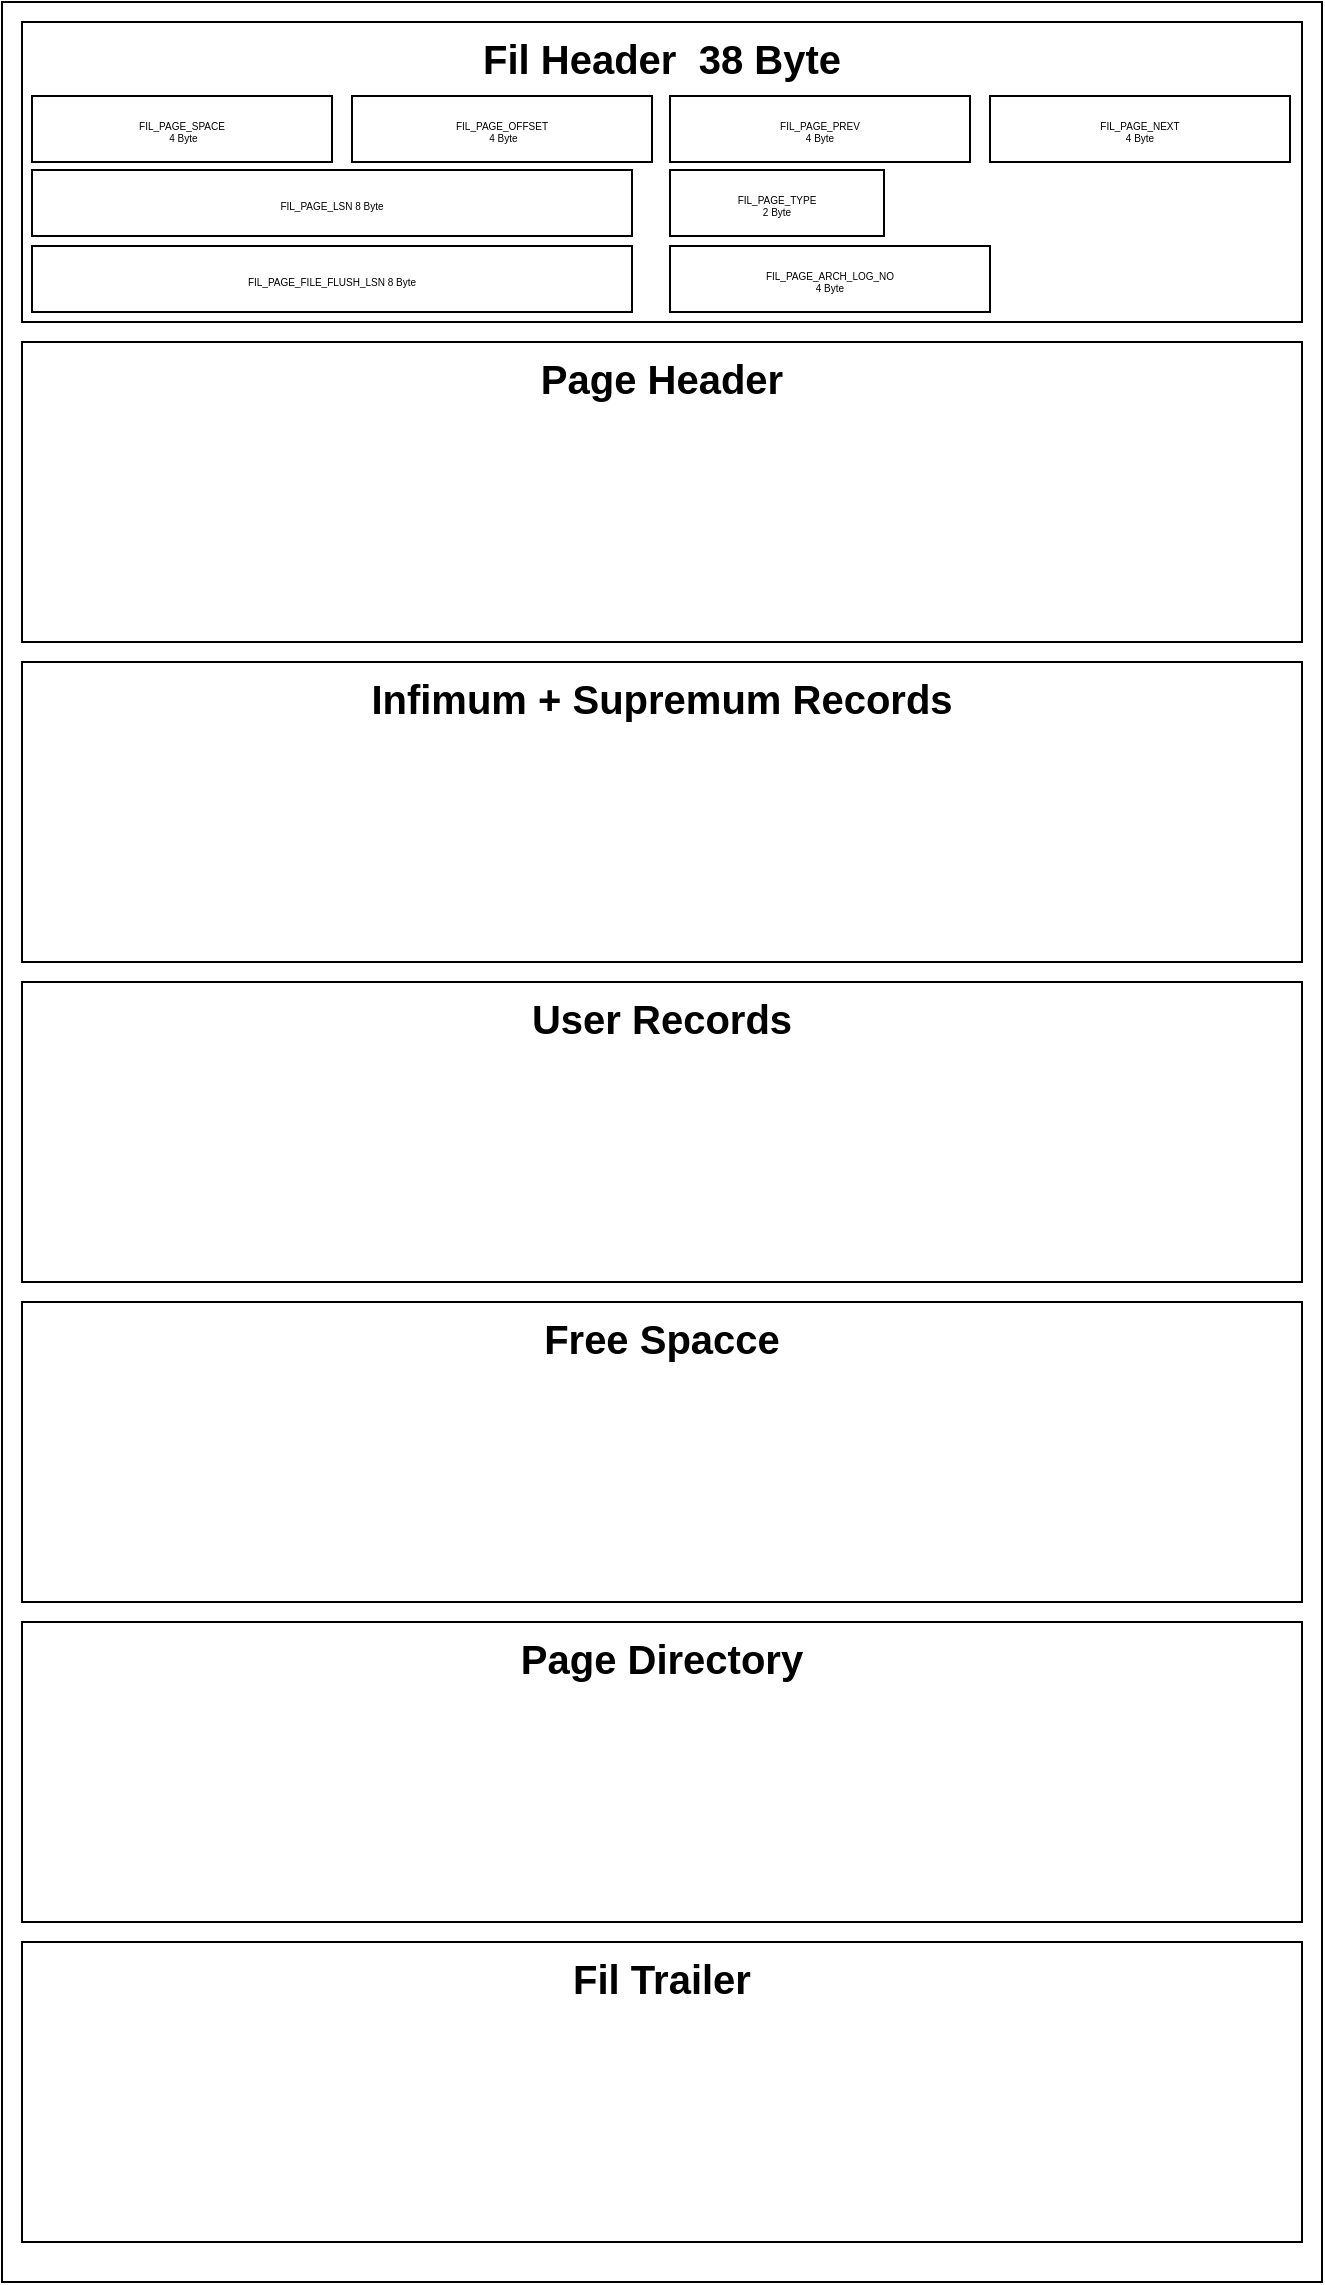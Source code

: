 <mxfile version="18.0.2" type="github">
  <diagram id="kEu2Iwg-DOZfXtat1dnF" name="第 1 页">
    <mxGraphModel dx="992" dy="571" grid="0" gridSize="10" guides="1" tooltips="1" connect="1" arrows="1" fold="1" page="1" pageScale="1" pageWidth="827" pageHeight="1169" math="0" shadow="0">
      <root>
        <mxCell id="0" />
        <mxCell id="1" parent="0" />
        <mxCell id="eMsD3PcmHDbnyyfI_0Gr-1" value="" style="rounded=0;whiteSpace=wrap;html=1;verticalAlign=top;" vertex="1" parent="1">
          <mxGeometry x="84" y="20" width="660" height="1140" as="geometry" />
        </mxCell>
        <mxCell id="eMsD3PcmHDbnyyfI_0Gr-2" value="Fil Header&amp;nbsp; 38 Byte" style="rounded=0;whiteSpace=wrap;html=1;fontStyle=1;fontSize=20;verticalAlign=top;" vertex="1" parent="1">
          <mxGeometry x="94" y="30" width="640" height="150" as="geometry" />
        </mxCell>
        <mxCell id="eMsD3PcmHDbnyyfI_0Gr-3" value="Page Header" style="rounded=0;whiteSpace=wrap;html=1;fontStyle=1;fontSize=20;verticalAlign=top;" vertex="1" parent="1">
          <mxGeometry x="94" y="190" width="640" height="150" as="geometry" />
        </mxCell>
        <mxCell id="eMsD3PcmHDbnyyfI_0Gr-4" value="Infimum + Supremum Records" style="rounded=0;whiteSpace=wrap;html=1;fontStyle=1;fontSize=20;verticalAlign=top;" vertex="1" parent="1">
          <mxGeometry x="94" y="350" width="640" height="150" as="geometry" />
        </mxCell>
        <mxCell id="eMsD3PcmHDbnyyfI_0Gr-5" value="User Records" style="rounded=0;whiteSpace=wrap;html=1;fontStyle=1;fontSize=20;verticalAlign=top;" vertex="1" parent="1">
          <mxGeometry x="94" y="510" width="640" height="150" as="geometry" />
        </mxCell>
        <mxCell id="eMsD3PcmHDbnyyfI_0Gr-6" value="Free Spacce" style="rounded=0;whiteSpace=wrap;html=1;fontStyle=1;fontSize=20;verticalAlign=top;" vertex="1" parent="1">
          <mxGeometry x="94" y="670" width="640" height="150" as="geometry" />
        </mxCell>
        <mxCell id="eMsD3PcmHDbnyyfI_0Gr-7" value="Page Directory" style="rounded=0;whiteSpace=wrap;html=1;fontStyle=1;fontSize=20;verticalAlign=top;" vertex="1" parent="1">
          <mxGeometry x="94" y="830" width="640" height="150" as="geometry" />
        </mxCell>
        <mxCell id="eMsD3PcmHDbnyyfI_0Gr-8" value="Fil Trailer" style="rounded=0;whiteSpace=wrap;html=1;fontStyle=1;fontSize=20;verticalAlign=top;" vertex="1" parent="1">
          <mxGeometry x="94" y="990" width="640" height="150" as="geometry" />
        </mxCell>
        <mxCell id="eMsD3PcmHDbnyyfI_0Gr-9" value="FIL_PAGE_SPACE&lt;br&gt;&amp;nbsp;4 Byte" style="rounded=0;whiteSpace=wrap;html=1;fontSize=5;" vertex="1" parent="1">
          <mxGeometry x="99" y="67" width="150" height="33" as="geometry" />
        </mxCell>
        <mxCell id="eMsD3PcmHDbnyyfI_0Gr-10" value="FIL_PAGE_OFFSET&lt;br&gt;&amp;nbsp;4 Byte" style="rounded=0;whiteSpace=wrap;html=1;fontSize=5;aspect=fixed;" vertex="1" parent="1">
          <mxGeometry x="259" y="67" width="150" height="33" as="geometry" />
        </mxCell>
        <mxCell id="eMsD3PcmHDbnyyfI_0Gr-11" value="FIL_PAGE_PREV &lt;br&gt;4 Byte" style="rounded=0;whiteSpace=wrap;html=1;fontSize=5;aspect=fixed;" vertex="1" parent="1">
          <mxGeometry x="418" y="67" width="150" height="33" as="geometry" />
        </mxCell>
        <mxCell id="eMsD3PcmHDbnyyfI_0Gr-12" value="FIL_PAGE_NEXT&lt;br&gt;4 Byte" style="rounded=0;whiteSpace=wrap;html=1;fontSize=5;aspect=fixed;" vertex="1" parent="1">
          <mxGeometry x="578" y="67" width="150" height="33" as="geometry" />
        </mxCell>
        <mxCell id="eMsD3PcmHDbnyyfI_0Gr-13" value="FIL_PAGE_LSN 8 Byte" style="rounded=0;whiteSpace=wrap;html=1;fontSize=5;" vertex="1" parent="1">
          <mxGeometry x="99" y="104" width="300" height="33" as="geometry" />
        </mxCell>
        <mxCell id="eMsD3PcmHDbnyyfI_0Gr-15" value="FIL_PAGE_TYPE&lt;br&gt;2 Byte" style="rounded=0;whiteSpace=wrap;html=1;fontSize=5;" vertex="1" parent="1">
          <mxGeometry x="418" y="104" width="107" height="33" as="geometry" />
        </mxCell>
        <mxCell id="eMsD3PcmHDbnyyfI_0Gr-16" value="FIL_PAGE_FILE_FLUSH_LSN&amp;nbsp;8 Byte" style="rounded=0;whiteSpace=wrap;html=1;fontSize=5;" vertex="1" parent="1">
          <mxGeometry x="99" y="142" width="300" height="33" as="geometry" />
        </mxCell>
        <mxCell id="eMsD3PcmHDbnyyfI_0Gr-17" value="FIL_PAGE_ARCH_LOG_NO&lt;br&gt;4 Byte" style="rounded=0;whiteSpace=wrap;html=1;fontSize=5;" vertex="1" parent="1">
          <mxGeometry x="418" y="142" width="160" height="33" as="geometry" />
        </mxCell>
      </root>
    </mxGraphModel>
  </diagram>
</mxfile>
